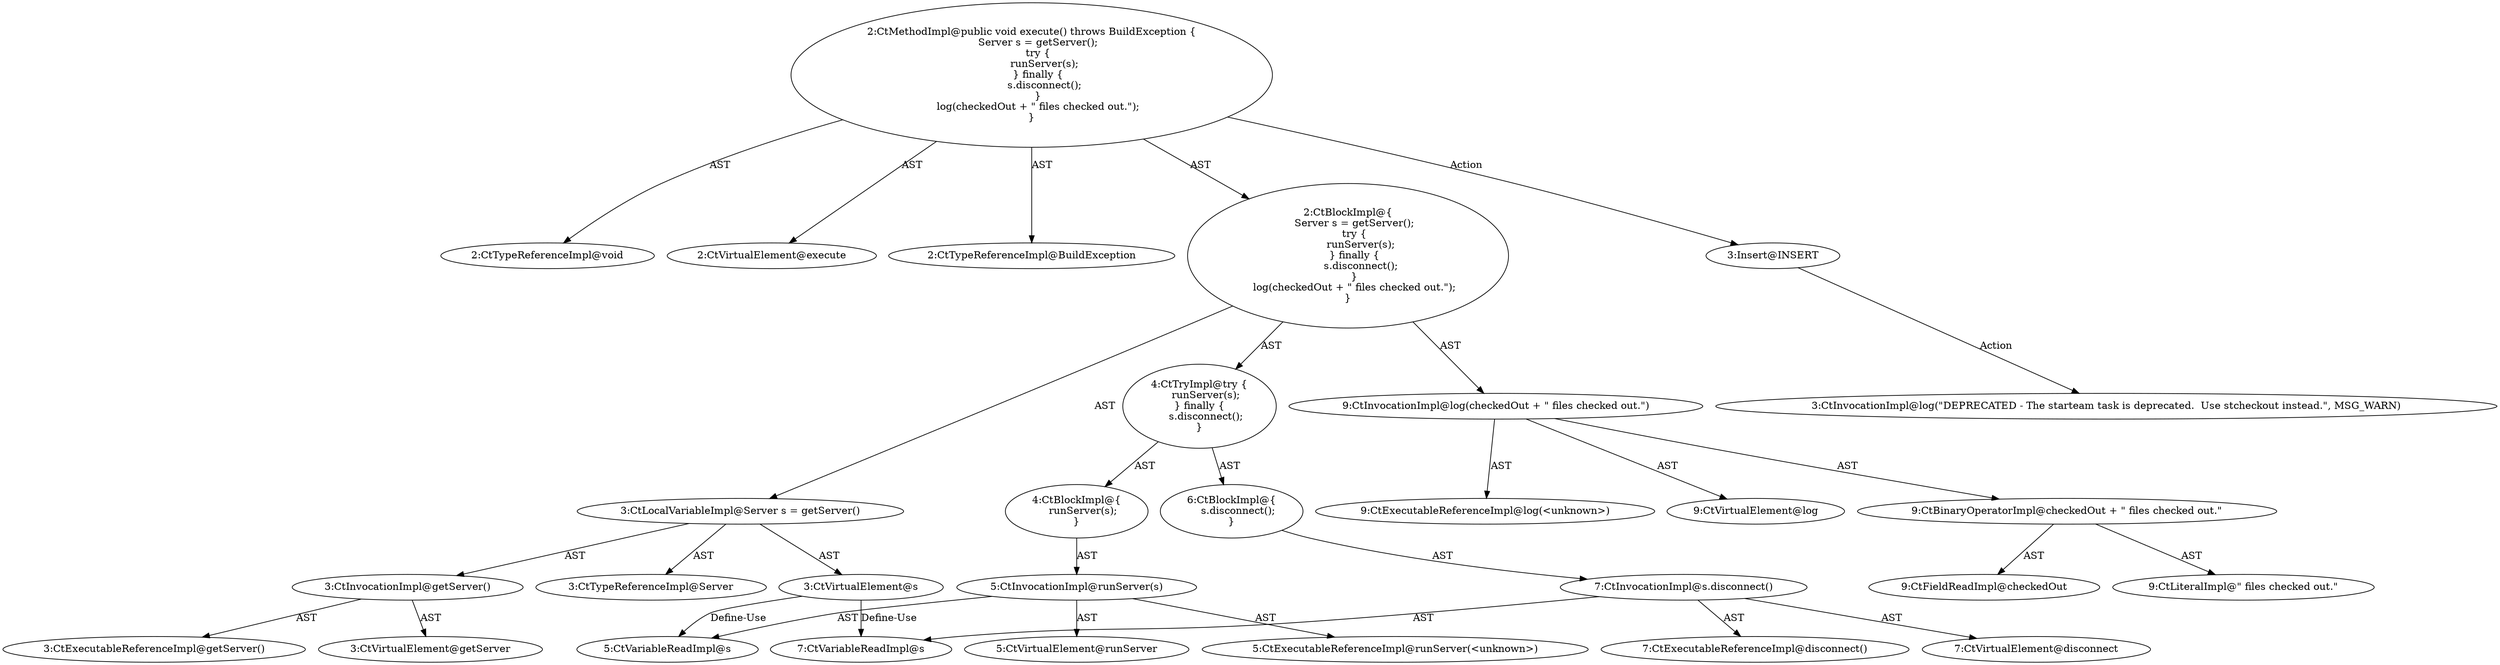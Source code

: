 digraph "execute#?" {
0 [label="2:CtTypeReferenceImpl@void" shape=ellipse]
1 [label="2:CtVirtualElement@execute" shape=ellipse]
2 [label="2:CtTypeReferenceImpl@BuildException" shape=ellipse]
3 [label="3:CtTypeReferenceImpl@Server" shape=ellipse]
4 [label="3:CtExecutableReferenceImpl@getServer()" shape=ellipse]
5 [label="3:CtVirtualElement@getServer" shape=ellipse]
6 [label="3:CtInvocationImpl@getServer()" shape=ellipse]
7 [label="3:CtVirtualElement@s" shape=ellipse]
8 [label="3:CtLocalVariableImpl@Server s = getServer()" shape=ellipse]
9 [label="5:CtExecutableReferenceImpl@runServer(<unknown>)" shape=ellipse]
10 [label="5:CtVirtualElement@runServer" shape=ellipse]
11 [label="5:CtVariableReadImpl@s" shape=ellipse]
12 [label="5:CtInvocationImpl@runServer(s)" shape=ellipse]
13 [label="4:CtBlockImpl@\{
    runServer(s);
\}" shape=ellipse]
14 [label="7:CtExecutableReferenceImpl@disconnect()" shape=ellipse]
15 [label="7:CtVirtualElement@disconnect" shape=ellipse]
16 [label="7:CtVariableReadImpl@s" shape=ellipse]
17 [label="7:CtInvocationImpl@s.disconnect()" shape=ellipse]
18 [label="6:CtBlockImpl@\{
    s.disconnect();
\}" shape=ellipse]
19 [label="4:CtTryImpl@try \{
    runServer(s);
\} finally \{
    s.disconnect();
\}" shape=ellipse]
20 [label="9:CtExecutableReferenceImpl@log(<unknown>)" shape=ellipse]
21 [label="9:CtVirtualElement@log" shape=ellipse]
22 [label="9:CtFieldReadImpl@checkedOut" shape=ellipse]
23 [label="9:CtLiteralImpl@\" files checked out.\"" shape=ellipse]
24 [label="9:CtBinaryOperatorImpl@checkedOut + \" files checked out.\"" shape=ellipse]
25 [label="9:CtInvocationImpl@log(checkedOut + \" files checked out.\")" shape=ellipse]
26 [label="2:CtBlockImpl@\{
    Server s = getServer();
    try \{
        runServer(s);
    \} finally \{
        s.disconnect();
    \}
    log(checkedOut + \" files checked out.\");
\}" shape=ellipse]
27 [label="2:CtMethodImpl@public void execute() throws BuildException \{
    Server s = getServer();
    try \{
        runServer(s);
    \} finally \{
        s.disconnect();
    \}
    log(checkedOut + \" files checked out.\");
\}" shape=ellipse]
28 [label="3:Insert@INSERT" shape=ellipse]
29 [label="3:CtInvocationImpl@log(\"DEPRECATED - The starteam task is deprecated.  Use stcheckout instead.\", MSG_WARN)" shape=ellipse]
6 -> 5 [label="AST"];
6 -> 4 [label="AST"];
7 -> 11 [label="Define-Use"];
7 -> 16 [label="Define-Use"];
8 -> 7 [label="AST"];
8 -> 3 [label="AST"];
8 -> 6 [label="AST"];
12 -> 10 [label="AST"];
12 -> 9 [label="AST"];
12 -> 11 [label="AST"];
13 -> 12 [label="AST"];
17 -> 15 [label="AST"];
17 -> 16 [label="AST"];
17 -> 14 [label="AST"];
18 -> 17 [label="AST"];
19 -> 13 [label="AST"];
19 -> 18 [label="AST"];
24 -> 22 [label="AST"];
24 -> 23 [label="AST"];
25 -> 21 [label="AST"];
25 -> 20 [label="AST"];
25 -> 24 [label="AST"];
26 -> 8 [label="AST"];
26 -> 19 [label="AST"];
26 -> 25 [label="AST"];
27 -> 1 [label="AST"];
27 -> 0 [label="AST"];
27 -> 2 [label="AST"];
27 -> 26 [label="AST"];
27 -> 28 [label="Action"];
28 -> 29 [label="Action"];
}